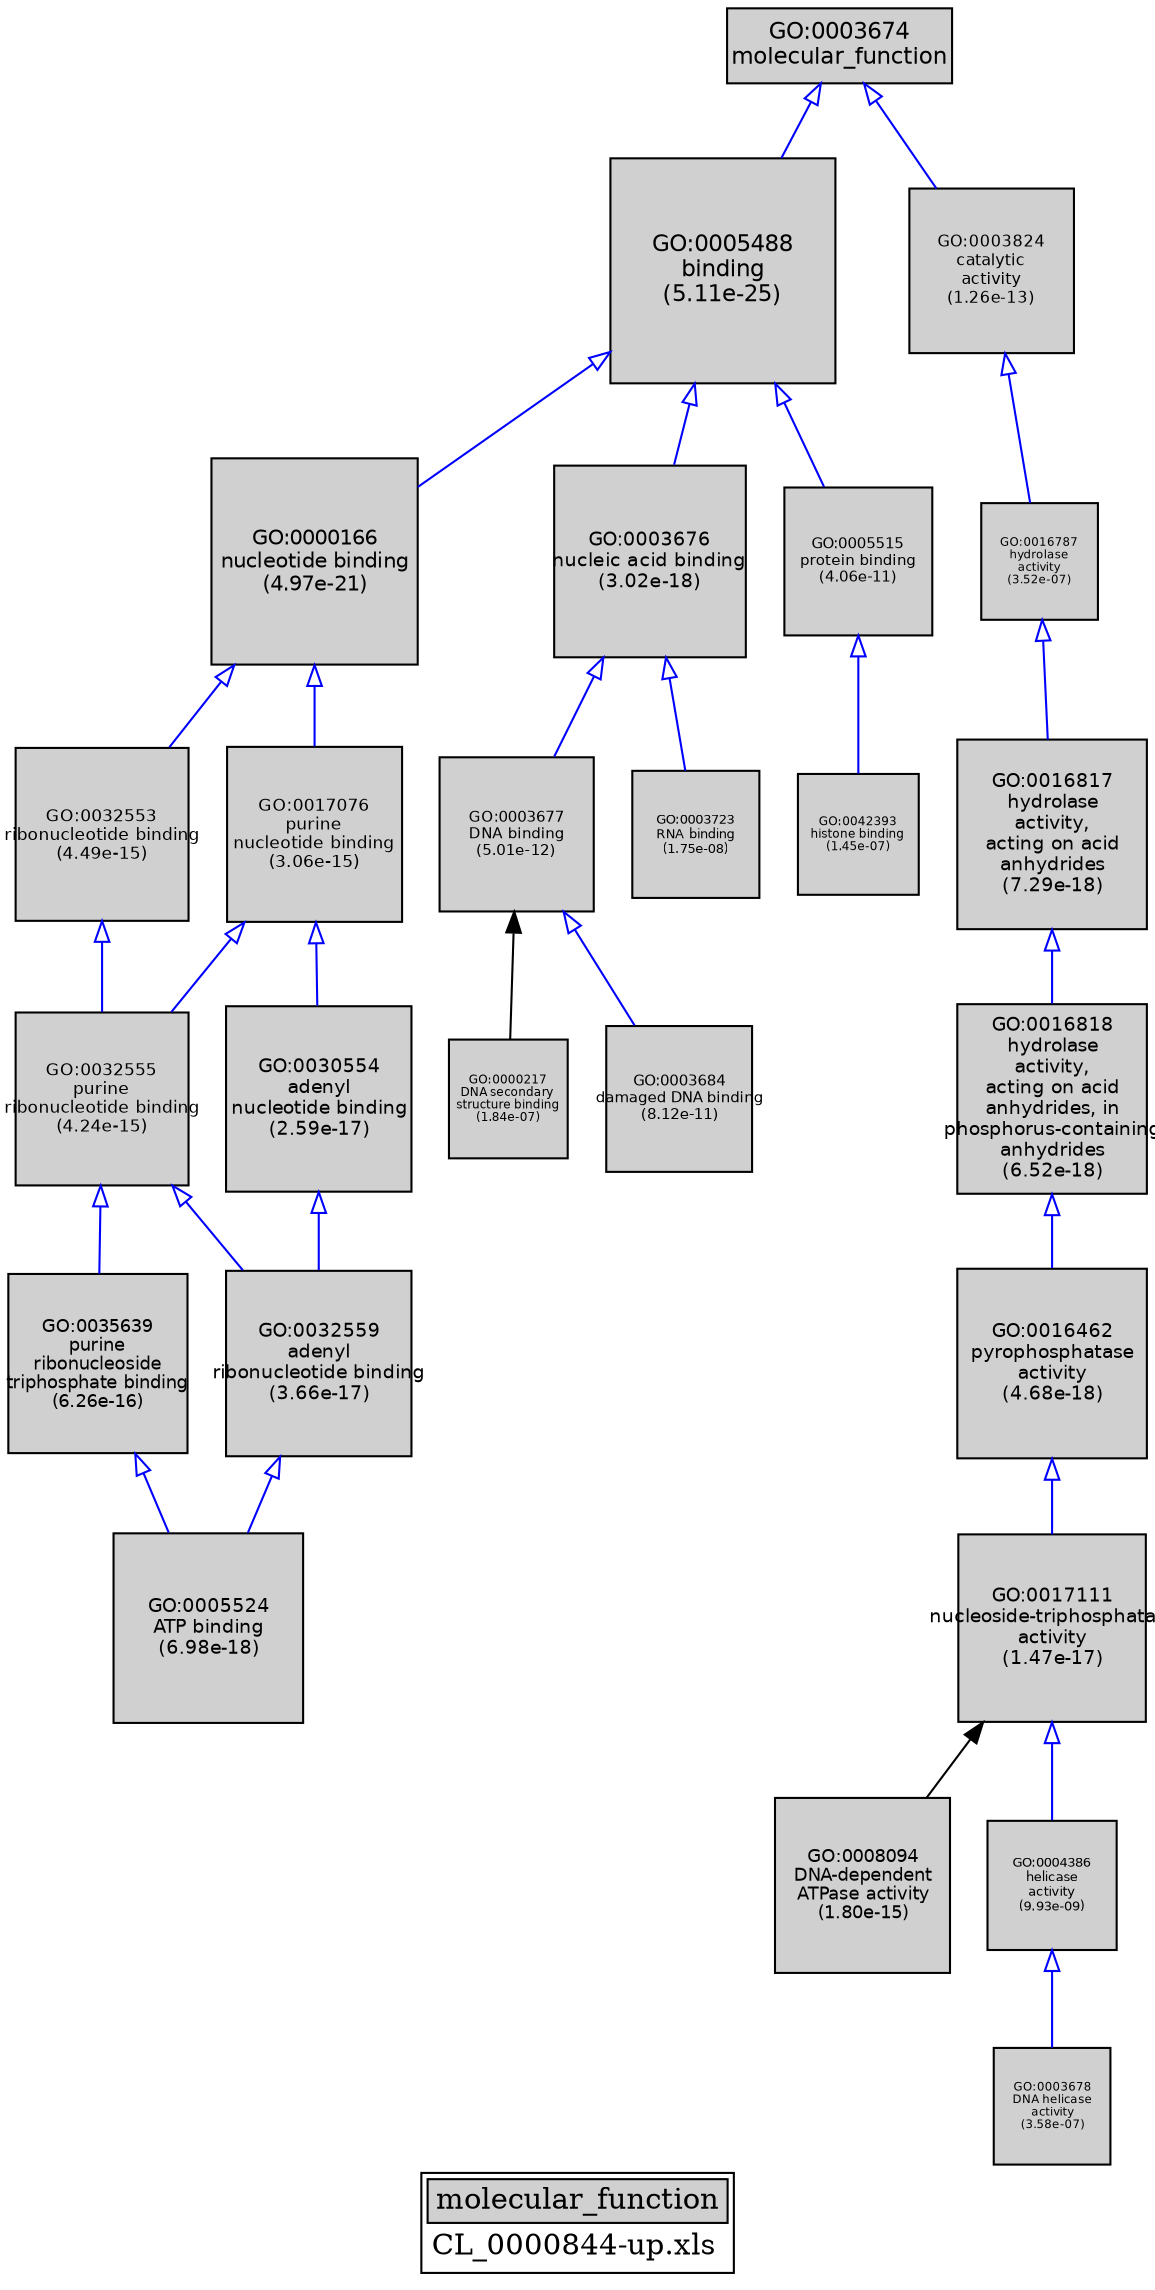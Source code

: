 digraph "molecular_function" {
graph [ bgcolor = "#FFFFFF", label = <<TABLE COLOR="black" BGCOLOR="white"><TR><TD COLSPAN="2" BGCOLOR="#D0D0D0"><FONT COLOR="black">molecular_function</FONT></TD></TR><TR><TD BORDER="0">CL_0000844-up.xls</TD></TR></TABLE>> ];
node [ fontname = "Helvetica" ];

subgraph "nodes" {

node [ style = "filled", fixedsize = "true", width = 1, shape = "box", fontsize = 9, fillcolor = "#D0D0D0", fontcolor = "black", color = "black" ];

"GO:0016787" [ URL = "#GO:0016787", label = <<TABLE BORDER="0"><TR><TD>GO:0016787<BR/>hydrolase<BR/>activity<BR/>(3.52e-07)</TD></TR></TABLE>>, width = 0.777873397777, shape = "box", fontsize = 5.60068846399, height = 0.777873397777 ];
"GO:0016818" [ URL = "#GO:0016818", label = <<TABLE BORDER="0"><TR><TD>GO:0016818<BR/>hydrolase<BR/>activity,<BR/>acting on acid<BR/>anhydrides, in<BR/>phosphorus-containing<BR/>anhydrides<BR/>(6.52e-18)</TD></TR></TABLE>>, width = 1.26283273772, shape = "box", fontsize = 9.09239571161, height = 1.26283273772 ];
"GO:0003677" [ URL = "#GO:0003677", label = <<TABLE BORDER="0"><TR><TD>GO:0003677<BR/>DNA binding<BR/>(5.01e-12)</TD></TR></TABLE>>, width = 1.02568759484, shape = "box", fontsize = 7.38495068285, height = 1.02568759484 ];
"GO:0032553" [ URL = "#GO:0032553", label = <<TABLE BORDER="0"><TR><TD>GO:0032553<BR/>ribonucleotide binding<BR/>(4.49e-15)</TD></TR></TABLE>>, width = 1.15460539898, shape = "box", fontsize = 8.31315887265, height = 1.15460539898 ];
"GO:0000217" [ URL = "#GO:0000217", label = <<TABLE BORDER="0"><TR><TD>GO:0000217<BR/>DNA secondary<BR/>structure binding<BR/>(1.84e-07)</TD></TR></TABLE>>, width = 0.794340034845, shape = "box", fontsize = 5.71924825088, height = 0.794340034845 ];
"GO:0016817" [ URL = "#GO:0016817", label = <<TABLE BORDER="0"><TR><TD>GO:0016817<BR/>hydrolase<BR/>activity,<BR/>acting on acid<BR/>anhydrides<BR/>(7.29e-18)</TD></TR></TABLE>>, width = 1.26108302385, shape = "box", fontsize = 9.0797977717, height = 1.26108302385 ];
"GO:0016462" [ URL = "#GO:0016462", label = <<TABLE BORDER="0"><TR><TD>GO:0016462<BR/>pyrophosphatase<BR/>activity<BR/>(4.68e-18)</TD></TR></TABLE>>, width = 1.26809523863, shape = "box", fontsize = 9.13028571816, height = 1.26809523863 ];
"GO:0030554" [ URL = "#GO:0030554", label = <<TABLE BORDER="0"><TR><TD>GO:0030554<BR/>adenyl<BR/>nucleotide binding<BR/>(2.59e-17)</TD></TR></TABLE>>, width = 1.24079608239, shape = "box", fontsize = 8.93373179324, height = 1.24079608239 ];
"GO:0032555" [ URL = "#GO:0032555", label = <<TABLE BORDER="0"><TR><TD>GO:0032555<BR/>purine<BR/>ribonucleotide binding<BR/>(4.24e-15)</TD></TR></TABLE>>, width = 1.15558866345, shape = "box", fontsize = 8.32023837687, height = 1.15558866345 ];
"GO:0008094" [ URL = "#GO:0008094", label = <<TABLE BORDER="0"><TR><TD>GO:0008094<BR/>DNA-dependent<BR/>ATPase activity<BR/>(1.80e-15)</TD></TR></TABLE>>, width = 1.17035214882, shape = "box", fontsize = 8.42653547149, height = 1.17035214882 ];
"GO:0005488" [ URL = "#GO:0005488", label = <<TABLE BORDER="0"><TR><TD>GO:0005488<BR/>binding<BR/>(5.11e-25)</TD></TR></TABLE>>, width = 1.5, shape = "box", fontsize = 10.8, height = 1.5 ];
"GO:0004386" [ URL = "#GO:0004386", label = <<TABLE BORDER="0"><TR><TD>GO:0004386<BR/>helicase<BR/>activity<BR/>(9.93e-09)</TD></TR></TABLE>>, width = 0.864866463939, shape = "box", fontsize = 6.22703854036, height = 0.864866463939 ];
"GO:0017111" [ URL = "#GO:0017111", label = <<TABLE BORDER="0"><TR><TD>GO:0017111<BR/>nucleoside-triphosphatase<BR/>activity<BR/>(1.47e-17)</TD></TR></TABLE>>, width = 1.24983891077, shape = "box", fontsize = 8.99884015752, height = 1.24983891077 ];
"GO:0032559" [ URL = "#GO:0032559", label = <<TABLE BORDER="0"><TR><TD>GO:0032559<BR/>adenyl<BR/>ribonucleotide binding<BR/>(3.66e-17)</TD></TR></TABLE>>, width = 1.23517865545, shape = "box", fontsize = 8.89328631922, height = 1.23517865545 ];
"GO:0005524" [ URL = "#GO:0005524", label = <<TABLE BORDER="0"><TR><TD>GO:0005524<BR/>ATP binding<BR/>(6.98e-18)</TD></TR></TABLE>>, width = 1.26176563607, shape = "box", fontsize = 9.08471257969, height = 1.26176563607 ];
"GO:0017076" [ URL = "#GO:0017076", label = <<TABLE BORDER="0"><TR><TD>GO:0017076<BR/>purine<BR/>nucleotide binding<BR/>(3.06e-15)</TD></TR></TABLE>>, width = 1.16124382143, shape = "box", fontsize = 8.36095551428, height = 1.16124382143 ];
"GO:0000166" [ URL = "#GO:0000166", label = <<TABLE BORDER="0"><TR><TD>GO:0000166<BR/>nucleotide binding<BR/>(4.97e-21)</TD></TR></TABLE>>, width = 1.37197837753, shape = "box", fontsize = 9.87824431824, height = 1.37197837753 ];
"GO:0003676" [ URL = "#GO:0003676", label = <<TABLE BORDER="0"><TR><TD>GO:0003676<BR/>nucleic acid binding<BR/>(3.02e-18)</TD></TR></TABLE>>, width = 1.27498814332, shape = "box", fontsize = 9.17991463188, height = 1.27498814332 ];
"GO:0003684" [ URL = "#GO:0003684", label = <<TABLE BORDER="0"><TR><TD>GO:0003684<BR/>damaged DNA binding<BR/>(8.12e-11)</TD></TR></TABLE>>, width = 0.969791575294, shape = "box", fontsize = 6.98249934212, height = 0.969791575294 ];
"GO:0003723" [ URL = "#GO:0003723", label = <<TABLE BORDER="0"><TR><TD>GO:0003723<BR/>RNA binding<BR/>(1.75e-08)</TD></TR></TABLE>>, width = 0.851696421088, shape = "box", fontsize = 6.13221423183, height = 0.851696421088 ];
"GO:0042393" [ URL = "#GO:0042393", label = <<TABLE BORDER="0"><TR><TD>GO:0042393<BR/>histone binding<BR/>(1.45e-07)</TD></TR></TABLE>>, width = 0.800388854932, shape = "box", fontsize = 5.76279975551, height = 0.800388854932 ];
"GO:0003678" [ URL = "#GO:0003678", label = <<TABLE BORDER="0"><TR><TD>GO:0003678<BR/>DNA helicase<BR/>activity<BR/>(3.58e-07)</TD></TR></TABLE>>, width = 0.777480438965, shape = "box", fontsize = 5.59785916055, height = 0.777480438965 ];
"GO:0003674" [ URL = "#GO:0003674", label = <<TABLE BORDER="0"><TR><TD>GO:0003674<BR/>molecular_function</TD></TR></TABLE>>, width = 1.5, shape = "box", fontsize = 10.8 ];
"GO:0005515" [ URL = "#GO:0005515", label = <<TABLE BORDER="0"><TR><TD>GO:0005515<BR/>protein binding<BR/>(4.06e-11)</TD></TR></TABLE>>, width = 0.984012485518, shape = "box", fontsize = 7.08488989573, height = 0.984012485518 ];
"GO:0003824" [ URL = "#GO:0003824", label = <<TABLE BORDER="0"><TR><TD>GO:0003824<BR/>catalytic<BR/>activity<BR/>(1.26e-13)</TD></TR></TABLE>>, width = 1.09525464385, shape = "box", fontsize = 7.8858334357, height = 1.09525464385 ];
"GO:0035639" [ URL = "#GO:0035639", label = <<TABLE BORDER="0"><TR><TD>GO:0035639<BR/>purine<BR/>ribonucleoside<BR/>triphosphate binding<BR/>(6.26e-16)</TD></TR></TABLE>>, width = 1.18827119365, shape = "box", fontsize = 8.55555259429, height = 1.18827119365 ];
}
subgraph "edges" {


edge [ dir = "back", weight = 1 ];
subgraph "regulates" {


edge [ color = "cyan", arrowtail = "none" ];
subgraph "positive" {


edge [ color = "green", arrowtail = "vee" ];
}
subgraph "negative" {


edge [ color = "red", arrowtail = "tee" ];
}
}
subgraph "part_of" {


edge [ color = "purple", arrowtail = "diamond", weight = 2.5 ];
}
subgraph "is_a" {


edge [ color = "blue", arrowtail = "empty", weight = 5.0 ];
"GO:0032553" -> "GO:0032555";
"GO:0030554" -> "GO:0032559";
"GO:0005488" -> "GO:0005515";
"GO:0003677" -> "GO:0003684";
"GO:0017076" -> "GO:0032555";
"GO:0005515" -> "GO:0042393";
"GO:0003676" -> "GO:0003677";
"GO:0032555" -> "GO:0032559";
"GO:0004386" -> "GO:0003678";
"GO:0005488" -> "GO:0000166";
"GO:0003824" -> "GO:0016787";
"GO:0000166" -> "GO:0017076";
"GO:0003676" -> "GO:0003723";
"GO:0017076" -> "GO:0030554";
"GO:0000166" -> "GO:0032553";
"GO:0005488" -> "GO:0003676";
"GO:0032555" -> "GO:0035639";
"GO:0016817" -> "GO:0016818";
"GO:0003674" -> "GO:0003824";
"GO:0016787" -> "GO:0016817";
"GO:0035639" -> "GO:0005524";
"GO:0003674" -> "GO:0005488";
"GO:0016462" -> "GO:0017111";
"GO:0017111" -> "GO:0004386";
"GO:0032559" -> "GO:0005524";
"GO:0016818" -> "GO:0016462";
}
"GO:0017111" -> "GO:0008094";
"GO:0003677" -> "GO:0000217";
}
}
